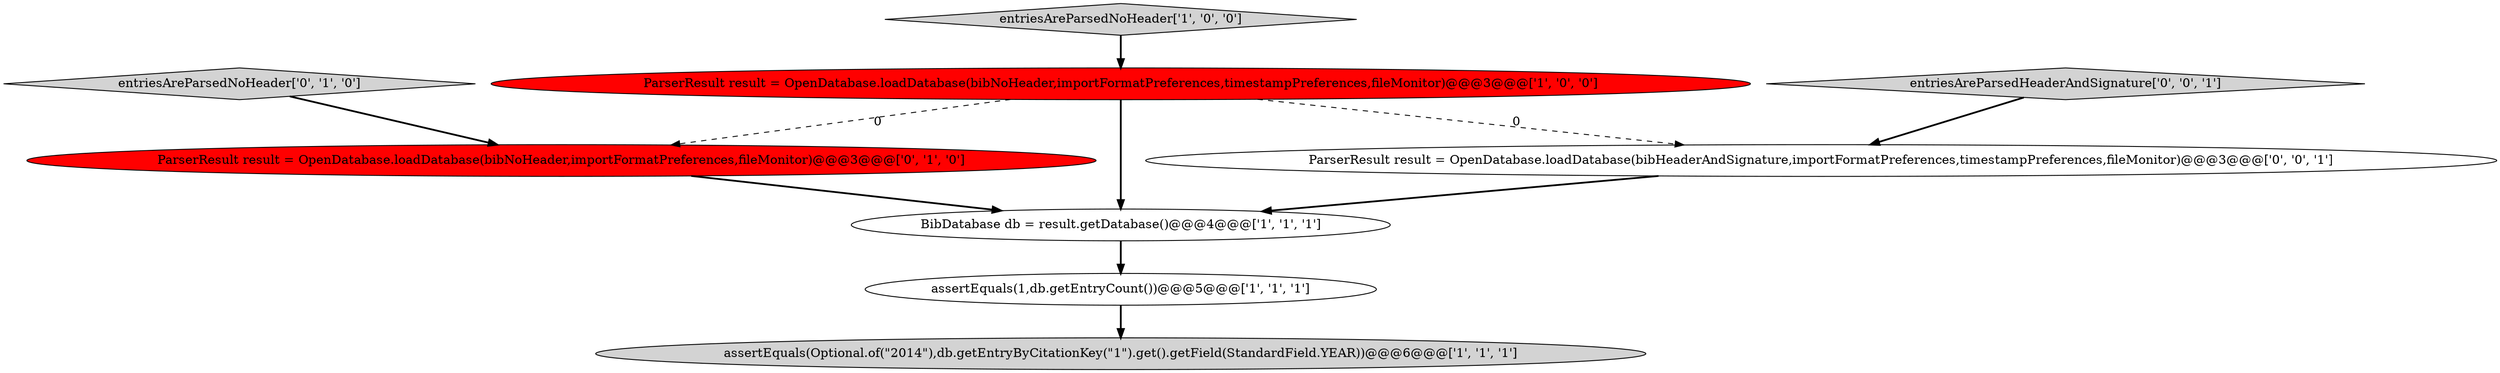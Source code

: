 digraph {
4 [style = filled, label = "assertEquals(Optional.of(\"2014\"),db.getEntryByCitationKey(\"1\").get().getField(StandardField.YEAR))@@@6@@@['1', '1', '1']", fillcolor = lightgray, shape = ellipse image = "AAA0AAABBB1BBB"];
3 [style = filled, label = "entriesAreParsedNoHeader['1', '0', '0']", fillcolor = lightgray, shape = diamond image = "AAA0AAABBB1BBB"];
6 [style = filled, label = "entriesAreParsedNoHeader['0', '1', '0']", fillcolor = lightgray, shape = diamond image = "AAA0AAABBB2BBB"];
8 [style = filled, label = "entriesAreParsedHeaderAndSignature['0', '0', '1']", fillcolor = lightgray, shape = diamond image = "AAA0AAABBB3BBB"];
1 [style = filled, label = "assertEquals(1,db.getEntryCount())@@@5@@@['1', '1', '1']", fillcolor = white, shape = ellipse image = "AAA0AAABBB1BBB"];
5 [style = filled, label = "ParserResult result = OpenDatabase.loadDatabase(bibNoHeader,importFormatPreferences,fileMonitor)@@@3@@@['0', '1', '0']", fillcolor = red, shape = ellipse image = "AAA1AAABBB2BBB"];
2 [style = filled, label = "BibDatabase db = result.getDatabase()@@@4@@@['1', '1', '1']", fillcolor = white, shape = ellipse image = "AAA0AAABBB1BBB"];
7 [style = filled, label = "ParserResult result = OpenDatabase.loadDatabase(bibHeaderAndSignature,importFormatPreferences,timestampPreferences,fileMonitor)@@@3@@@['0', '0', '1']", fillcolor = white, shape = ellipse image = "AAA0AAABBB3BBB"];
0 [style = filled, label = "ParserResult result = OpenDatabase.loadDatabase(bibNoHeader,importFormatPreferences,timestampPreferences,fileMonitor)@@@3@@@['1', '0', '0']", fillcolor = red, shape = ellipse image = "AAA1AAABBB1BBB"];
6->5 [style = bold, label=""];
1->4 [style = bold, label=""];
5->2 [style = bold, label=""];
0->5 [style = dashed, label="0"];
0->7 [style = dashed, label="0"];
7->2 [style = bold, label=""];
2->1 [style = bold, label=""];
3->0 [style = bold, label=""];
8->7 [style = bold, label=""];
0->2 [style = bold, label=""];
}
